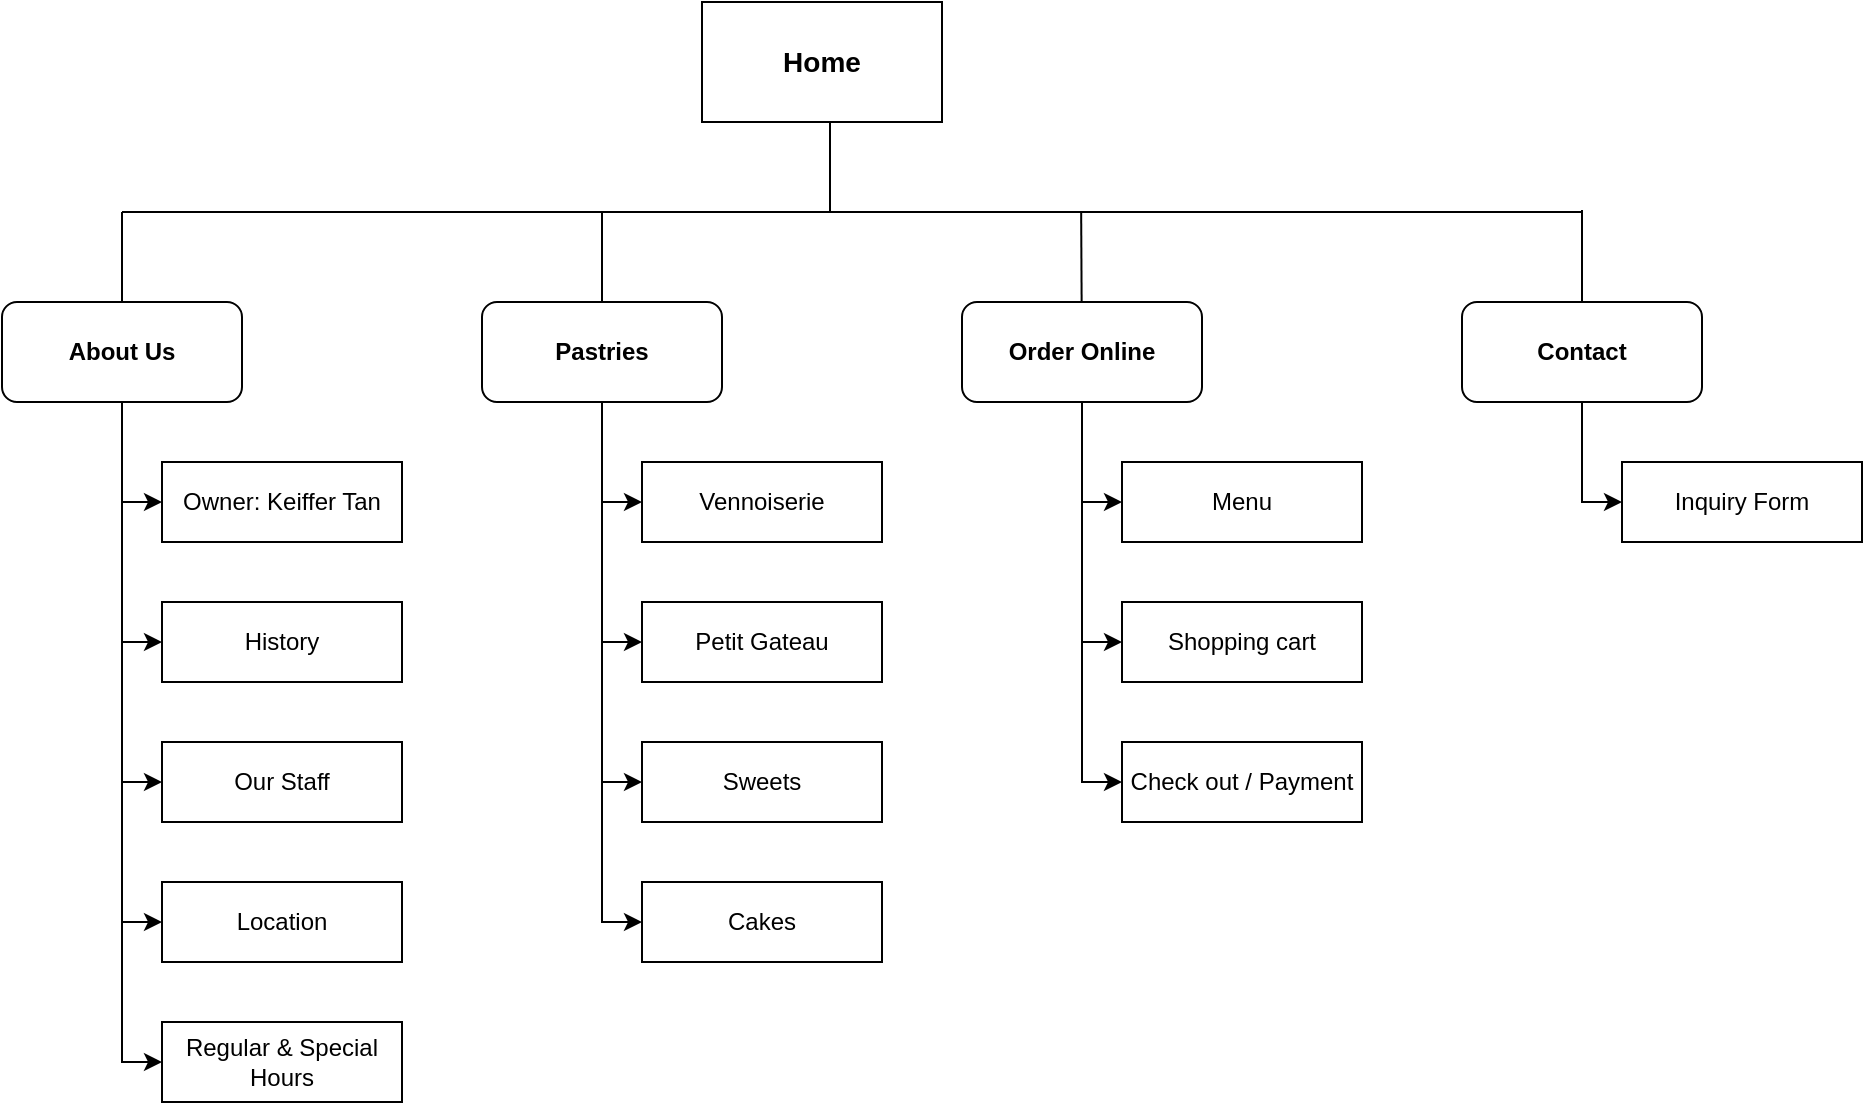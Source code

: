 <mxfile version="21.6.6" type="device">
  <diagram name="Page-1" id="cbhpATREcl_8WVsEK99Q">
    <mxGraphModel dx="1032" dy="1096" grid="1" gridSize="10" guides="1" tooltips="1" connect="1" arrows="1" fold="1" page="1" pageScale="1" pageWidth="850" pageHeight="1100" math="0" shadow="0">
      <root>
        <mxCell id="0" />
        <mxCell id="1" parent="0" />
        <mxCell id="5USUVAN6sUBS6LiBRx_P-1" value="&lt;font style=&quot;font-size: 14px;&quot;&gt;&lt;b&gt;Home&lt;/b&gt;&lt;/font&gt;" style="rounded=0;whiteSpace=wrap;html=1;" vertex="1" parent="1">
          <mxGeometry x="360" y="290" width="120" height="60" as="geometry" />
        </mxCell>
        <mxCell id="5USUVAN6sUBS6LiBRx_P-30" style="edgeStyle=orthogonalEdgeStyle;rounded=0;orthogonalLoop=1;jettySize=auto;html=1;entryX=0;entryY=0.5;entryDx=0;entryDy=0;" edge="1" parent="1" source="5USUVAN6sUBS6LiBRx_P-2" target="5USUVAN6sUBS6LiBRx_P-26">
          <mxGeometry relative="1" as="geometry" />
        </mxCell>
        <mxCell id="5USUVAN6sUBS6LiBRx_P-39" style="edgeStyle=orthogonalEdgeStyle;rounded=0;orthogonalLoop=1;jettySize=auto;html=1;entryX=0;entryY=0.5;entryDx=0;entryDy=0;" edge="1" parent="1" source="5USUVAN6sUBS6LiBRx_P-2" target="5USUVAN6sUBS6LiBRx_P-34">
          <mxGeometry relative="1" as="geometry" />
        </mxCell>
        <mxCell id="5USUVAN6sUBS6LiBRx_P-45" style="edgeStyle=orthogonalEdgeStyle;rounded=0;orthogonalLoop=1;jettySize=auto;html=1;entryX=0;entryY=0.5;entryDx=0;entryDy=0;" edge="1" parent="1" source="5USUVAN6sUBS6LiBRx_P-2" target="5USUVAN6sUBS6LiBRx_P-44">
          <mxGeometry relative="1" as="geometry" />
        </mxCell>
        <mxCell id="5USUVAN6sUBS6LiBRx_P-47" style="edgeStyle=orthogonalEdgeStyle;rounded=0;orthogonalLoop=1;jettySize=auto;html=1;entryX=0;entryY=0.5;entryDx=0;entryDy=0;" edge="1" parent="1" source="5USUVAN6sUBS6LiBRx_P-2" target="5USUVAN6sUBS6LiBRx_P-46">
          <mxGeometry relative="1" as="geometry" />
        </mxCell>
        <mxCell id="5USUVAN6sUBS6LiBRx_P-2" value="Pastries" style="rounded=1;whiteSpace=wrap;html=1;fontStyle=1" vertex="1" parent="1">
          <mxGeometry x="250" y="440" width="120" height="50" as="geometry" />
        </mxCell>
        <mxCell id="5USUVAN6sUBS6LiBRx_P-29" style="edgeStyle=orthogonalEdgeStyle;rounded=0;orthogonalLoop=1;jettySize=auto;html=1;entryX=0;entryY=0.5;entryDx=0;entryDy=0;" edge="1" parent="1" source="5USUVAN6sUBS6LiBRx_P-3" target="5USUVAN6sUBS6LiBRx_P-23">
          <mxGeometry relative="1" as="geometry" />
        </mxCell>
        <mxCell id="5USUVAN6sUBS6LiBRx_P-33" style="edgeStyle=orthogonalEdgeStyle;rounded=0;orthogonalLoop=1;jettySize=auto;html=1;entryX=0;entryY=0.5;entryDx=0;entryDy=0;" edge="1" parent="1" source="5USUVAN6sUBS6LiBRx_P-3" target="5USUVAN6sUBS6LiBRx_P-25">
          <mxGeometry relative="1" as="geometry" />
        </mxCell>
        <mxCell id="5USUVAN6sUBS6LiBRx_P-41" style="edgeStyle=orthogonalEdgeStyle;rounded=0;orthogonalLoop=1;jettySize=auto;html=1;entryX=0;entryY=0.5;entryDx=0;entryDy=0;" edge="1" parent="1" source="5USUVAN6sUBS6LiBRx_P-3" target="5USUVAN6sUBS6LiBRx_P-40">
          <mxGeometry relative="1" as="geometry" />
        </mxCell>
        <mxCell id="5USUVAN6sUBS6LiBRx_P-43" style="edgeStyle=orthogonalEdgeStyle;rounded=0;orthogonalLoop=1;jettySize=auto;html=1;entryX=0;entryY=0.5;entryDx=0;entryDy=0;" edge="1" parent="1" source="5USUVAN6sUBS6LiBRx_P-3" target="5USUVAN6sUBS6LiBRx_P-42">
          <mxGeometry relative="1" as="geometry" />
        </mxCell>
        <mxCell id="5USUVAN6sUBS6LiBRx_P-51" style="edgeStyle=orthogonalEdgeStyle;rounded=0;orthogonalLoop=1;jettySize=auto;html=1;entryX=0;entryY=0.5;entryDx=0;entryDy=0;" edge="1" parent="1" source="5USUVAN6sUBS6LiBRx_P-3" target="5USUVAN6sUBS6LiBRx_P-50">
          <mxGeometry relative="1" as="geometry" />
        </mxCell>
        <mxCell id="5USUVAN6sUBS6LiBRx_P-3" value="About Us" style="rounded=1;whiteSpace=wrap;html=1;fontStyle=1" vertex="1" parent="1">
          <mxGeometry x="10" y="440" width="120" height="50" as="geometry" />
        </mxCell>
        <mxCell id="5USUVAN6sUBS6LiBRx_P-32" style="edgeStyle=orthogonalEdgeStyle;rounded=0;orthogonalLoop=1;jettySize=auto;html=1;entryX=0;entryY=0.5;entryDx=0;entryDy=0;" edge="1" parent="1" source="5USUVAN6sUBS6LiBRx_P-4" target="5USUVAN6sUBS6LiBRx_P-27">
          <mxGeometry relative="1" as="geometry" />
        </mxCell>
        <mxCell id="5USUVAN6sUBS6LiBRx_P-38" style="edgeStyle=orthogonalEdgeStyle;rounded=0;orthogonalLoop=1;jettySize=auto;html=1;entryX=0;entryY=0.5;entryDx=0;entryDy=0;" edge="1" parent="1" source="5USUVAN6sUBS6LiBRx_P-4" target="5USUVAN6sUBS6LiBRx_P-35">
          <mxGeometry relative="1" as="geometry" />
        </mxCell>
        <mxCell id="5USUVAN6sUBS6LiBRx_P-49" style="edgeStyle=orthogonalEdgeStyle;rounded=0;orthogonalLoop=1;jettySize=auto;html=1;entryX=0;entryY=0.5;entryDx=0;entryDy=0;" edge="1" parent="1" source="5USUVAN6sUBS6LiBRx_P-4" target="5USUVAN6sUBS6LiBRx_P-48">
          <mxGeometry relative="1" as="geometry" />
        </mxCell>
        <mxCell id="5USUVAN6sUBS6LiBRx_P-4" value="Order Online" style="rounded=1;whiteSpace=wrap;html=1;fontStyle=1" vertex="1" parent="1">
          <mxGeometry x="490" y="440" width="120" height="50" as="geometry" />
        </mxCell>
        <mxCell id="5USUVAN6sUBS6LiBRx_P-13" value="" style="endArrow=none;html=1;rounded=0;" edge="1" parent="1">
          <mxGeometry width="50" height="50" relative="1" as="geometry">
            <mxPoint x="800" y="395" as="sourcePoint" />
            <mxPoint x="70" y="395" as="targetPoint" />
          </mxGeometry>
        </mxCell>
        <mxCell id="5USUVAN6sUBS6LiBRx_P-16" value="" style="endArrow=none;html=1;rounded=0;exitX=0.5;exitY=0;exitDx=0;exitDy=0;" edge="1" parent="1" source="5USUVAN6sUBS6LiBRx_P-3">
          <mxGeometry width="50" height="50" relative="1" as="geometry">
            <mxPoint x="103" y="435" as="sourcePoint" />
            <mxPoint x="70" y="395" as="targetPoint" />
            <Array as="points" />
          </mxGeometry>
        </mxCell>
        <mxCell id="5USUVAN6sUBS6LiBRx_P-17" value="" style="endArrow=none;html=1;rounded=0;" edge="1" parent="1">
          <mxGeometry width="50" height="50" relative="1" as="geometry">
            <mxPoint x="800" y="440" as="sourcePoint" />
            <mxPoint x="800" y="394" as="targetPoint" />
            <Array as="points" />
          </mxGeometry>
        </mxCell>
        <mxCell id="5USUVAN6sUBS6LiBRx_P-20" value="" style="endArrow=none;html=1;rounded=0;exitX=0.5;exitY=0;exitDx=0;exitDy=0;" edge="1" parent="1">
          <mxGeometry width="50" height="50" relative="1" as="geometry">
            <mxPoint x="424" y="395" as="sourcePoint" />
            <mxPoint x="424" y="350" as="targetPoint" />
            <Array as="points" />
          </mxGeometry>
        </mxCell>
        <mxCell id="5USUVAN6sUBS6LiBRx_P-21" value="" style="endArrow=none;html=1;rounded=0;" edge="1" parent="1">
          <mxGeometry width="50" height="50" relative="1" as="geometry">
            <mxPoint x="549.82" y="440" as="sourcePoint" />
            <mxPoint x="549.58" y="395" as="targetPoint" />
            <Array as="points" />
          </mxGeometry>
        </mxCell>
        <mxCell id="5USUVAN6sUBS6LiBRx_P-22" value="" style="endArrow=none;html=1;rounded=0;" edge="1" parent="1">
          <mxGeometry width="50" height="50" relative="1" as="geometry">
            <mxPoint x="310" y="440" as="sourcePoint" />
            <mxPoint x="310" y="395" as="targetPoint" />
            <Array as="points" />
          </mxGeometry>
        </mxCell>
        <mxCell id="5USUVAN6sUBS6LiBRx_P-23" value="Owner: Keiffer Tan" style="rounded=0;whiteSpace=wrap;html=1;" vertex="1" parent="1">
          <mxGeometry x="90" y="520" width="120" height="40" as="geometry" />
        </mxCell>
        <mxCell id="5USUVAN6sUBS6LiBRx_P-31" style="edgeStyle=orthogonalEdgeStyle;rounded=0;orthogonalLoop=1;jettySize=auto;html=1;entryX=0;entryY=0.5;entryDx=0;entryDy=0;" edge="1" parent="1" source="5USUVAN6sUBS6LiBRx_P-24" target="5USUVAN6sUBS6LiBRx_P-28">
          <mxGeometry relative="1" as="geometry" />
        </mxCell>
        <mxCell id="5USUVAN6sUBS6LiBRx_P-24" value="Contact" style="rounded=1;whiteSpace=wrap;html=1;fontStyle=1" vertex="1" parent="1">
          <mxGeometry x="740" y="440" width="120" height="50" as="geometry" />
        </mxCell>
        <mxCell id="5USUVAN6sUBS6LiBRx_P-25" value="History" style="rounded=0;whiteSpace=wrap;html=1;" vertex="1" parent="1">
          <mxGeometry x="90" y="590" width="120" height="40" as="geometry" />
        </mxCell>
        <mxCell id="5USUVAN6sUBS6LiBRx_P-26" value="Vennoiserie" style="rounded=0;whiteSpace=wrap;html=1;" vertex="1" parent="1">
          <mxGeometry x="330" y="520" width="120" height="40" as="geometry" />
        </mxCell>
        <mxCell id="5USUVAN6sUBS6LiBRx_P-27" value="Menu" style="rounded=0;whiteSpace=wrap;html=1;" vertex="1" parent="1">
          <mxGeometry x="570" y="520" width="120" height="40" as="geometry" />
        </mxCell>
        <mxCell id="5USUVAN6sUBS6LiBRx_P-28" value="Inquiry Form" style="rounded=0;whiteSpace=wrap;html=1;" vertex="1" parent="1">
          <mxGeometry x="820" y="520" width="120" height="40" as="geometry" />
        </mxCell>
        <mxCell id="5USUVAN6sUBS6LiBRx_P-34" value="Petit Gateau" style="rounded=0;whiteSpace=wrap;html=1;" vertex="1" parent="1">
          <mxGeometry x="330" y="590" width="120" height="40" as="geometry" />
        </mxCell>
        <mxCell id="5USUVAN6sUBS6LiBRx_P-35" value="Shopping cart" style="rounded=0;whiteSpace=wrap;html=1;" vertex="1" parent="1">
          <mxGeometry x="570" y="590" width="120" height="40" as="geometry" />
        </mxCell>
        <mxCell id="5USUVAN6sUBS6LiBRx_P-40" value="Our Staff" style="rounded=0;whiteSpace=wrap;html=1;" vertex="1" parent="1">
          <mxGeometry x="90" y="660" width="120" height="40" as="geometry" />
        </mxCell>
        <mxCell id="5USUVAN6sUBS6LiBRx_P-42" value="Location" style="rounded=0;whiteSpace=wrap;html=1;" vertex="1" parent="1">
          <mxGeometry x="90" y="730" width="120" height="40" as="geometry" />
        </mxCell>
        <mxCell id="5USUVAN6sUBS6LiBRx_P-44" value="Sweets" style="rounded=0;whiteSpace=wrap;html=1;" vertex="1" parent="1">
          <mxGeometry x="330" y="660" width="120" height="40" as="geometry" />
        </mxCell>
        <mxCell id="5USUVAN6sUBS6LiBRx_P-46" value="Cakes" style="rounded=0;whiteSpace=wrap;html=1;" vertex="1" parent="1">
          <mxGeometry x="330" y="730" width="120" height="40" as="geometry" />
        </mxCell>
        <mxCell id="5USUVAN6sUBS6LiBRx_P-48" value="Check out / Payment" style="rounded=0;whiteSpace=wrap;html=1;" vertex="1" parent="1">
          <mxGeometry x="570" y="660" width="120" height="40" as="geometry" />
        </mxCell>
        <mxCell id="5USUVAN6sUBS6LiBRx_P-50" value="Regular &amp;amp; Special Hours" style="rounded=0;whiteSpace=wrap;html=1;" vertex="1" parent="1">
          <mxGeometry x="90" y="800" width="120" height="40" as="geometry" />
        </mxCell>
      </root>
    </mxGraphModel>
  </diagram>
</mxfile>
